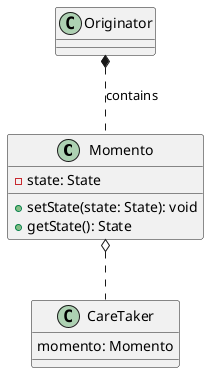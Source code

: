 @startuml
'https://plantuml.com/class-diagram

class Momento {
    - state: State
    + setState(state: State): void
    + getState(): State
}

class CareTaker {
    momento: Momento
}

Originator *.. Momento: contains
Momento o.. CareTaker

@enduml